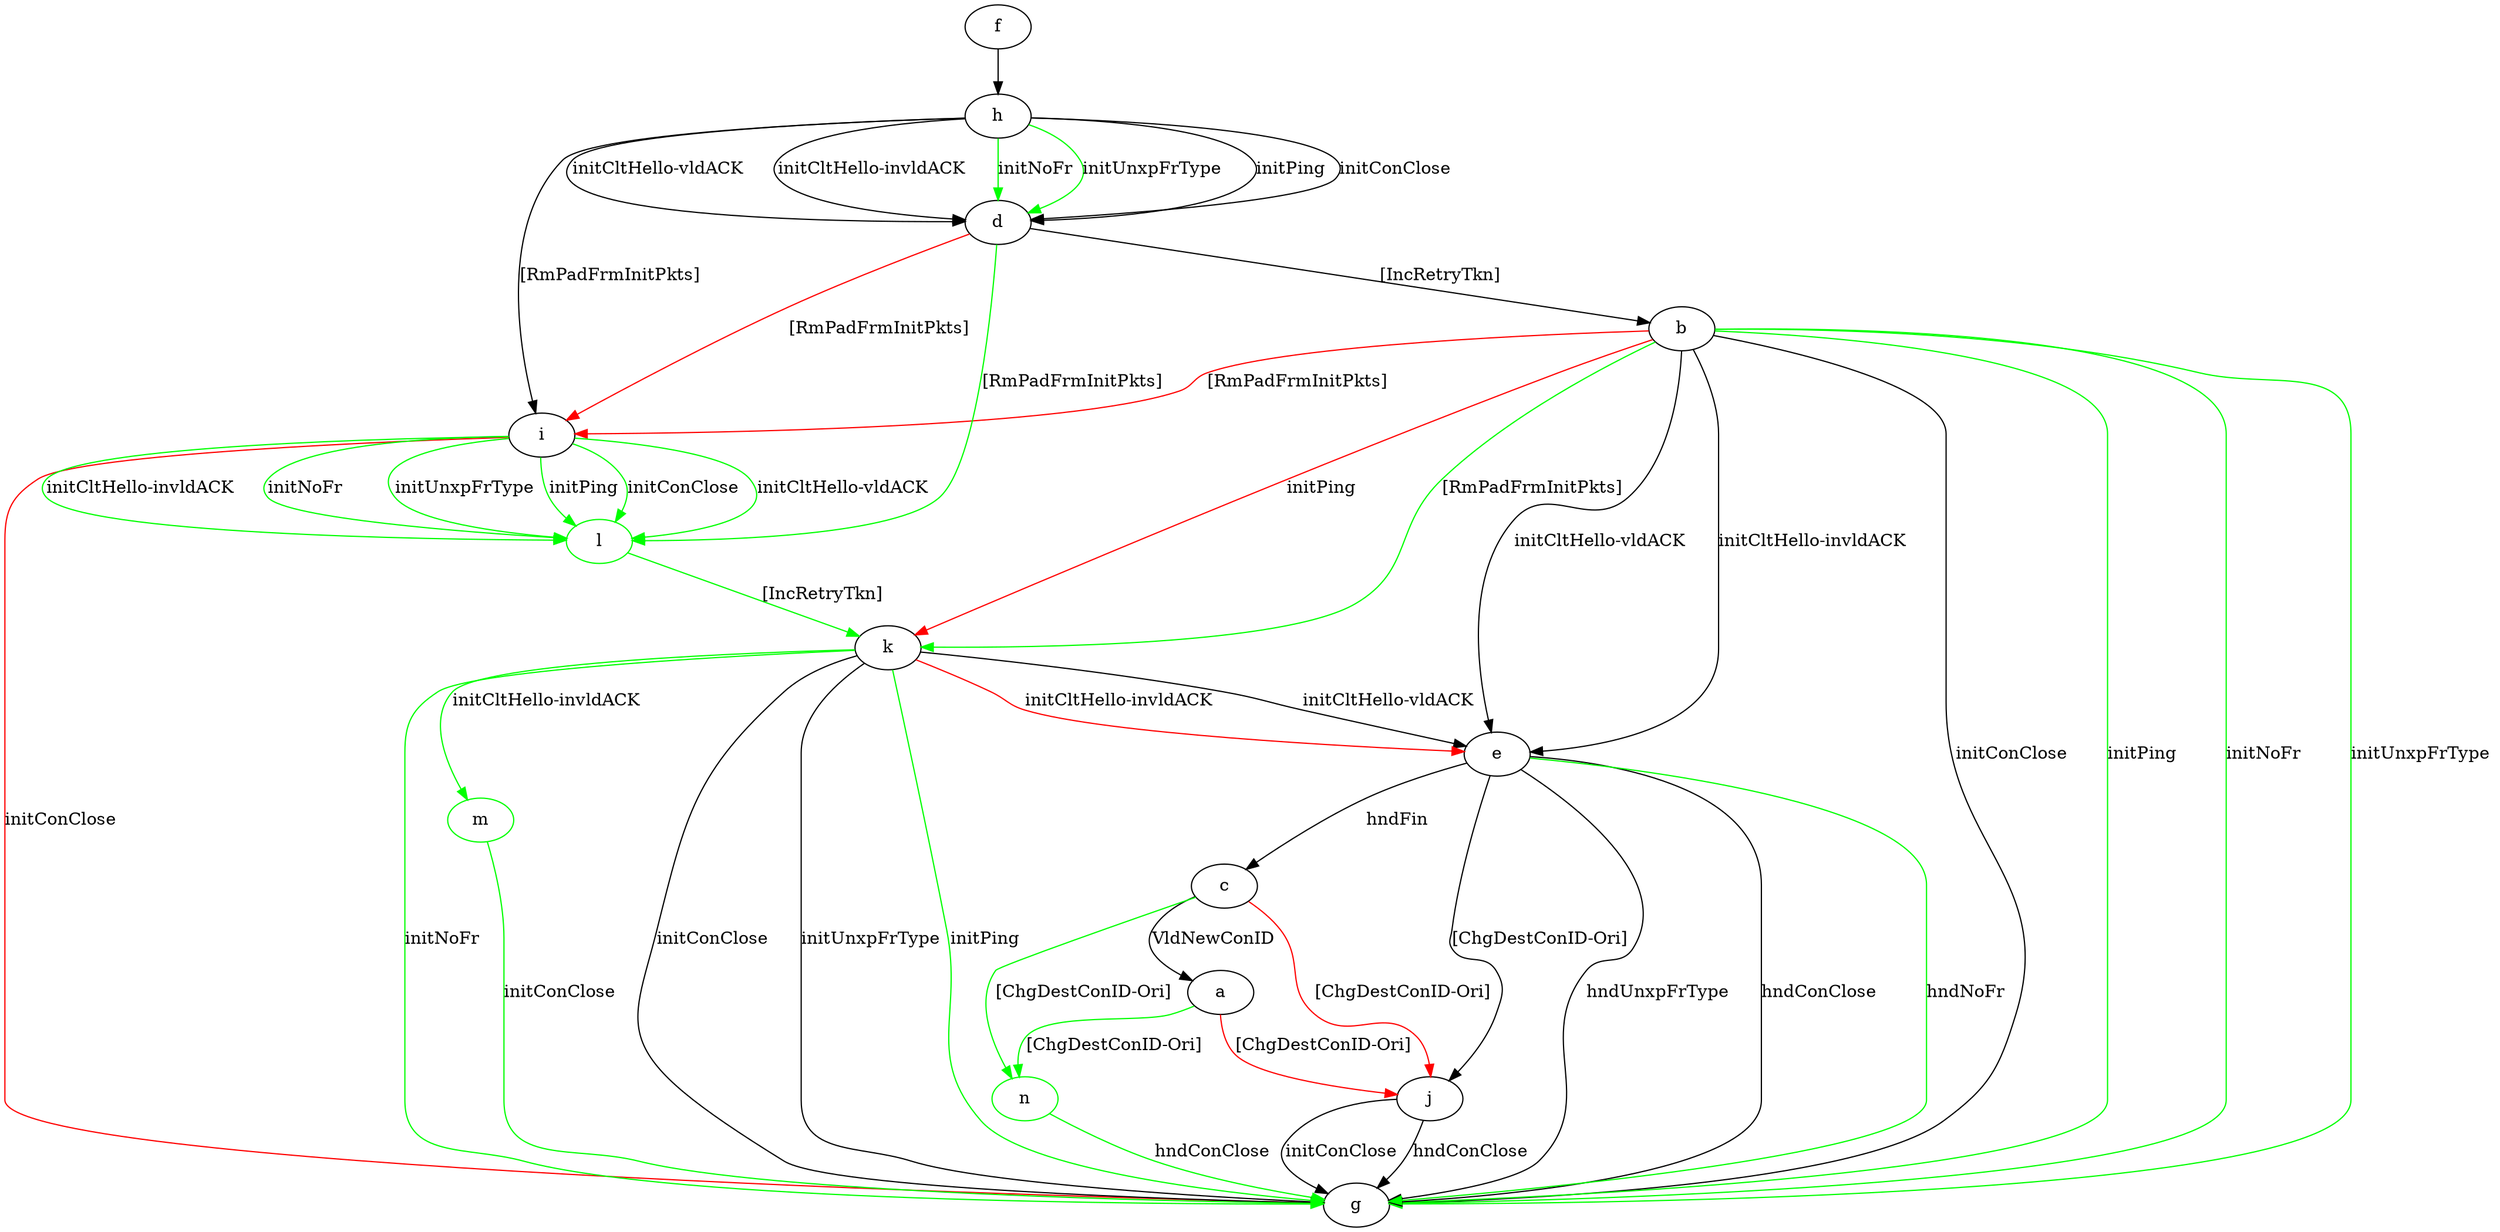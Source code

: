 digraph "" {
	a -> j	[key=0,
		color=red,
		label="[ChgDestConID-Ori] "];
	n	[color=green];
	a -> n	[key=0,
		color=green,
		label="[ChgDestConID-Ori] "];
	b -> e	[key=0,
		label="initCltHello-vldACK "];
	b -> e	[key=1,
		label="initCltHello-invldACK "];
	b -> g	[key=0,
		label="initConClose "];
	b -> g	[key=1,
		color=green,
		label="initPing "];
	b -> g	[key=2,
		color=green,
		label="initNoFr "];
	b -> g	[key=3,
		color=green,
		label="initUnxpFrType "];
	b -> i	[key=0,
		color=red,
		label="[RmPadFrmInitPkts] "];
	b -> k	[key=0,
		color=green,
		label="[RmPadFrmInitPkts] "];
	b -> k	[key=1,
		color=red,
		label="initPing "];
	c -> a	[key=0,
		label="VldNewConID "];
	c -> j	[key=0,
		color=red,
		label="[ChgDestConID-Ori] "];
	c -> n	[key=0,
		color=green,
		label="[ChgDestConID-Ori] "];
	d -> b	[key=0,
		label="[IncRetryTkn] "];
	d -> i	[key=0,
		color=red,
		label="[RmPadFrmInitPkts] "];
	l	[color=green];
	d -> l	[key=0,
		color=green,
		label="[RmPadFrmInitPkts] "];
	e -> c	[key=0,
		label="hndFin "];
	e -> g	[key=0,
		label="hndUnxpFrType "];
	e -> g	[key=1,
		label="hndConClose "];
	e -> g	[key=2,
		color=green,
		label="hndNoFr "];
	e -> j	[key=0,
		label="[ChgDestConID-Ori] "];
	f -> h	[key=0];
	h -> d	[key=0,
		label="initPing "];
	h -> d	[key=1,
		label="initConClose "];
	h -> d	[key=2,
		label="initCltHello-vldACK "];
	h -> d	[key=3,
		label="initCltHello-invldACK "];
	h -> d	[key=4,
		color=green,
		label="initNoFr "];
	h -> d	[key=5,
		color=green,
		label="initUnxpFrType "];
	h -> i	[key=0,
		label="[RmPadFrmInitPkts] "];
	i -> g	[key=0,
		color=red,
		label="initConClose "];
	i -> l	[key=0,
		color=green,
		label="initPing "];
	i -> l	[key=1,
		color=green,
		label="initConClose "];
	i -> l	[key=2,
		color=green,
		label="initCltHello-vldACK "];
	i -> l	[key=3,
		color=green,
		label="initCltHello-invldACK "];
	i -> l	[key=4,
		color=green,
		label="initNoFr "];
	i -> l	[key=5,
		color=green,
		label="initUnxpFrType "];
	j -> g	[key=0,
		label="initConClose "];
	j -> g	[key=1,
		label="hndConClose "];
	k -> e	[key=0,
		label="initCltHello-vldACK "];
	k -> e	[key=1,
		color=red,
		label="initCltHello-invldACK "];
	k -> g	[key=0,
		label="initConClose "];
	k -> g	[key=1,
		label="initUnxpFrType "];
	k -> g	[key=2,
		color=green,
		label="initPing "];
	k -> g	[key=3,
		color=green,
		label="initNoFr "];
	m	[color=green];
	k -> m	[key=0,
		color=green,
		label="initCltHello-invldACK "];
	l -> k	[key=0,
		color=green,
		label="[IncRetryTkn] "];
	m -> g	[key=0,
		color=green,
		label="initConClose "];
	n -> g	[key=0,
		color=green,
		label="hndConClose "];
}
